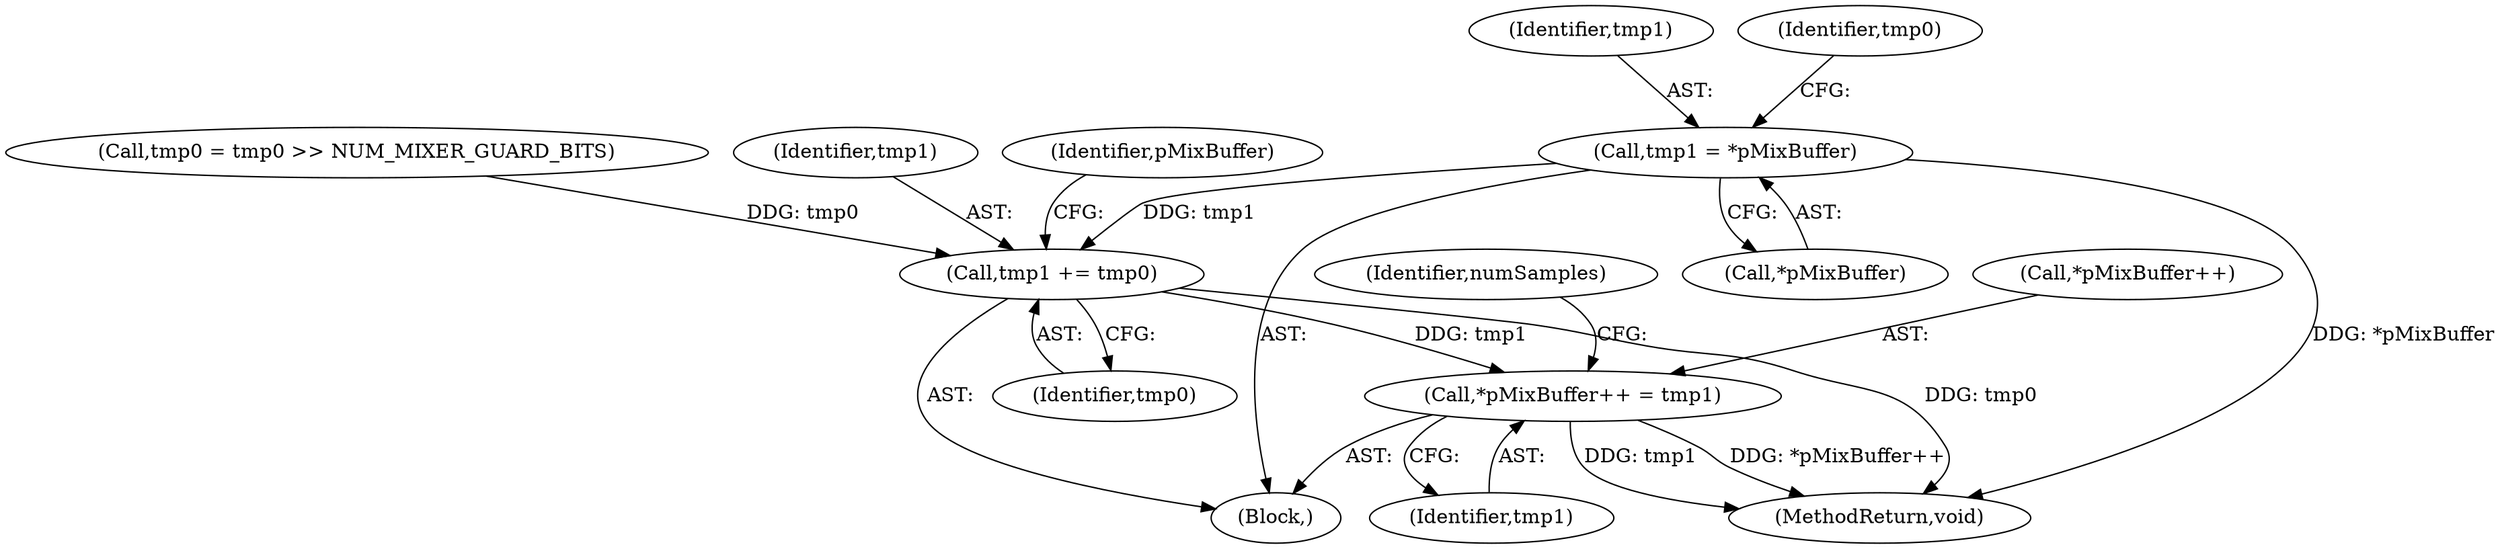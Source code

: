 digraph "0_Android_3ac044334c3ff6a61cb4238ff3ddaf17c7efcf49_4@pointer" {
"1000239" [label="(Call,tmp1 = *pMixBuffer)"];
"1000253" [label="(Call,tmp1 += tmp0)"];
"1000256" [label="(Call,*pMixBuffer++ = tmp1)"];
"1000241" [label="(Call,*pMixBuffer)"];
"1000261" [label="(MethodReturn,void)"];
"1000256" [label="(Call,*pMixBuffer++ = tmp1)"];
"1000260" [label="(Identifier,tmp1)"];
"1000257" [label="(Call,*pMixBuffer++)"];
"1000239" [label="(Call,tmp1 = *pMixBuffer)"];
"1000195" [label="(Block,)"];
"1000240" [label="(Identifier,tmp1)"];
"1000248" [label="(Call,tmp0 = tmp0 >> NUM_MIXER_GUARD_BITS)"];
"1000254" [label="(Identifier,tmp1)"];
"1000259" [label="(Identifier,pMixBuffer)"];
"1000194" [label="(Identifier,numSamples)"];
"1000244" [label="(Identifier,tmp0)"];
"1000255" [label="(Identifier,tmp0)"];
"1000253" [label="(Call,tmp1 += tmp0)"];
"1000239" -> "1000195"  [label="AST: "];
"1000239" -> "1000241"  [label="CFG: "];
"1000240" -> "1000239"  [label="AST: "];
"1000241" -> "1000239"  [label="AST: "];
"1000244" -> "1000239"  [label="CFG: "];
"1000239" -> "1000261"  [label="DDG: *pMixBuffer"];
"1000239" -> "1000253"  [label="DDG: tmp1"];
"1000253" -> "1000195"  [label="AST: "];
"1000253" -> "1000255"  [label="CFG: "];
"1000254" -> "1000253"  [label="AST: "];
"1000255" -> "1000253"  [label="AST: "];
"1000259" -> "1000253"  [label="CFG: "];
"1000253" -> "1000261"  [label="DDG: tmp0"];
"1000248" -> "1000253"  [label="DDG: tmp0"];
"1000253" -> "1000256"  [label="DDG: tmp1"];
"1000256" -> "1000195"  [label="AST: "];
"1000256" -> "1000260"  [label="CFG: "];
"1000257" -> "1000256"  [label="AST: "];
"1000260" -> "1000256"  [label="AST: "];
"1000194" -> "1000256"  [label="CFG: "];
"1000256" -> "1000261"  [label="DDG: tmp1"];
"1000256" -> "1000261"  [label="DDG: *pMixBuffer++"];
}
